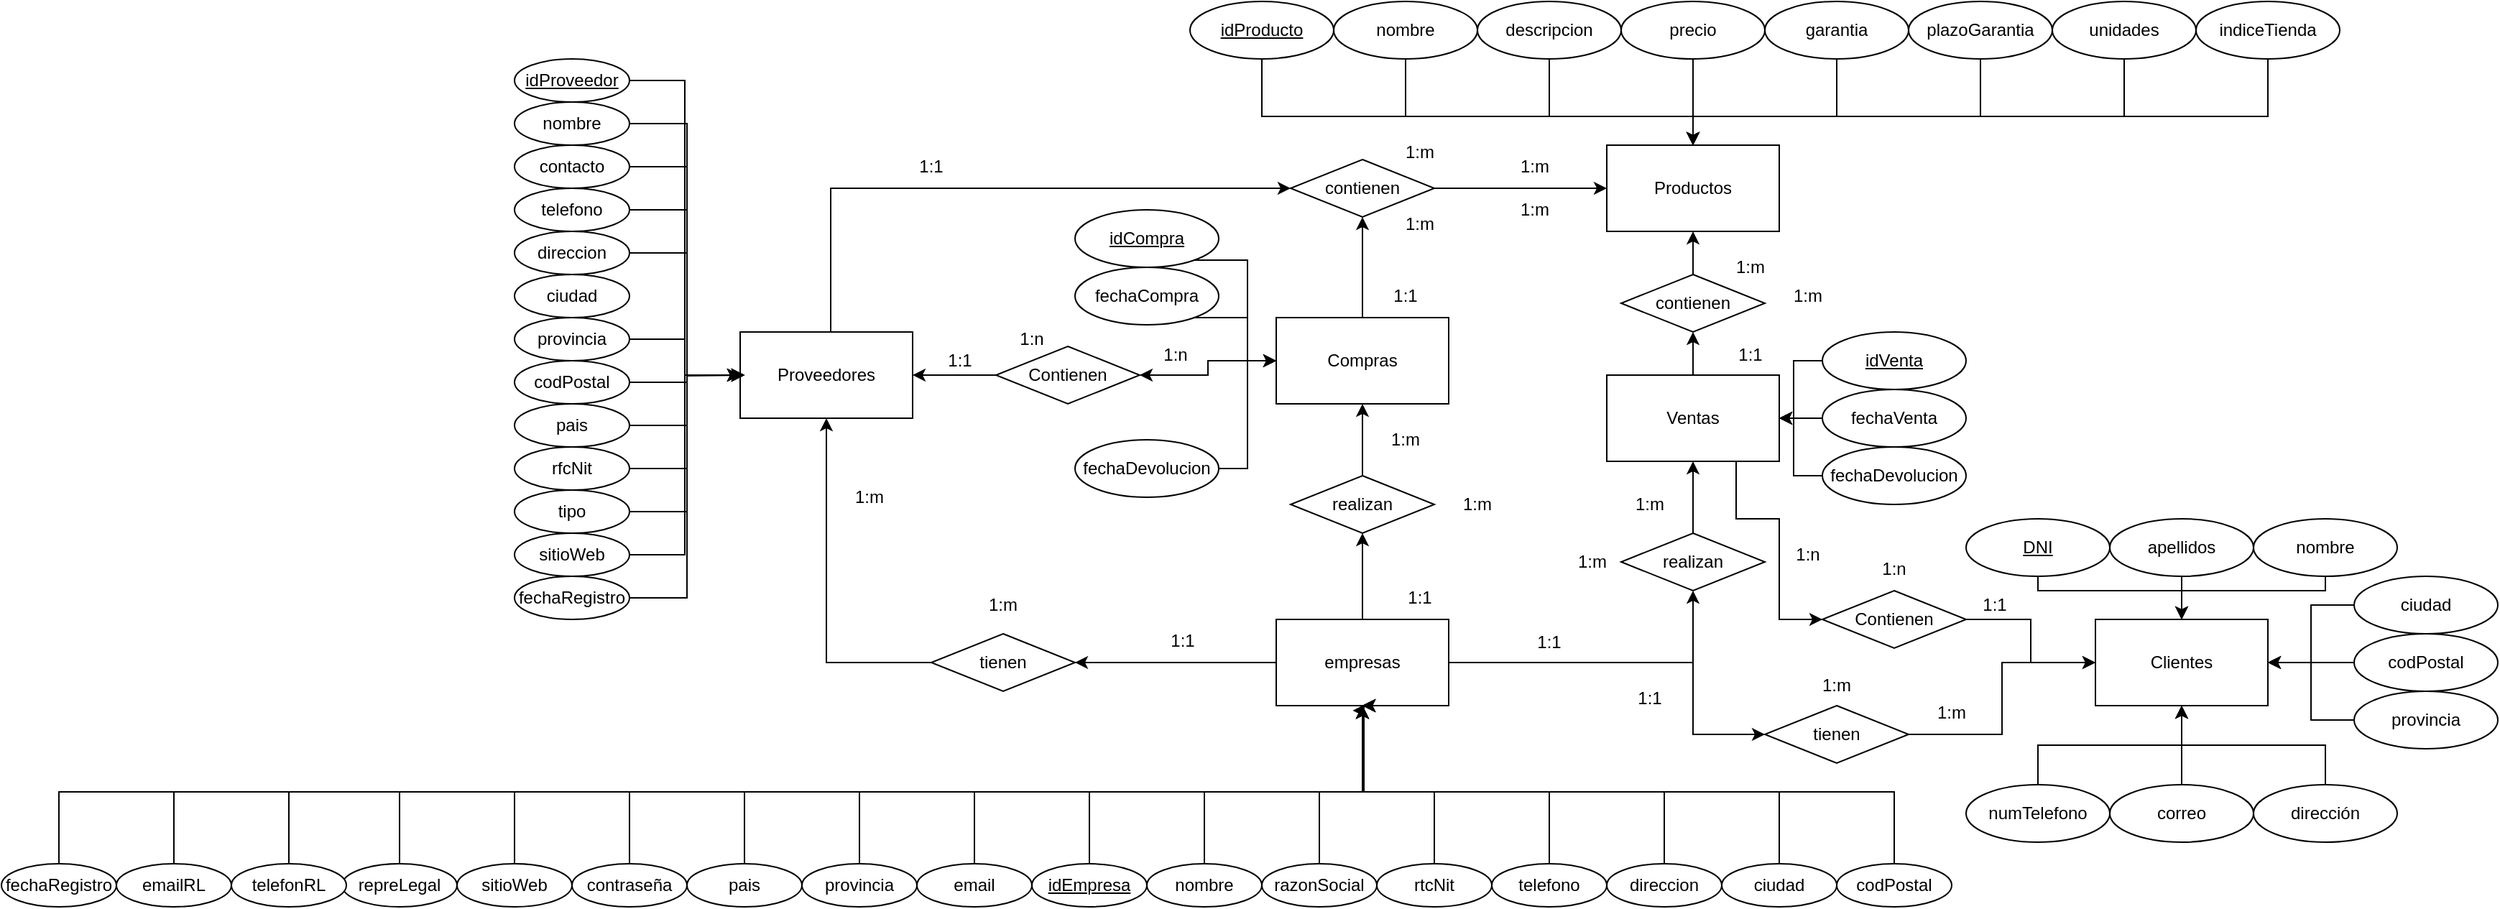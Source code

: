 <mxfile version="26.2.6">
  <diagram name="Página-1" id="7wSAPxX6KI7M_vBZ3Wy_">
    <mxGraphModel dx="2195" dy="1696" grid="1" gridSize="10" guides="1" tooltips="1" connect="1" arrows="1" fold="1" page="1" pageScale="1" pageWidth="827" pageHeight="1169" math="0" shadow="0">
      <root>
        <mxCell id="0" />
        <mxCell id="1" parent="0" />
        <mxCell id="yiYrg5E2N_EzXHBIhQDI-17" value="" style="edgeStyle=orthogonalEdgeStyle;rounded=0;orthogonalLoop=1;jettySize=auto;html=1;" parent="1" source="ij26hIZk0dyjBU5uvOzH-2" target="yiYrg5E2N_EzXHBIhQDI-16" edge="1">
          <mxGeometry relative="1" as="geometry" />
        </mxCell>
        <mxCell id="I54N7UHMYVC_kz-vf5il-8" style="edgeStyle=orthogonalEdgeStyle;rounded=0;orthogonalLoop=1;jettySize=auto;html=1;exitX=0.75;exitY=1;exitDx=0;exitDy=0;entryX=0;entryY=0.5;entryDx=0;entryDy=0;" edge="1" parent="1" source="ij26hIZk0dyjBU5uvOzH-2" target="I54N7UHMYVC_kz-vf5il-7">
          <mxGeometry relative="1" as="geometry">
            <Array as="points">
              <mxPoint x="220" y="-50" />
              <mxPoint x="250" y="-50" />
              <mxPoint x="250" y="20" />
            </Array>
          </mxGeometry>
        </mxCell>
        <mxCell id="ij26hIZk0dyjBU5uvOzH-2" value="Ventas" style="rounded=0;whiteSpace=wrap;html=1;" parent="1" vertex="1">
          <mxGeometry x="130" y="-150" width="120" height="60" as="geometry" />
        </mxCell>
        <mxCell id="yiYrg5E2N_EzXHBIhQDI-32" style="edgeStyle=orthogonalEdgeStyle;rounded=0;orthogonalLoop=1;jettySize=auto;html=1;entryX=0.5;entryY=1;entryDx=0;entryDy=0;" parent="1" source="ij26hIZk0dyjBU5uvOzH-3" target="yiYrg5E2N_EzXHBIhQDI-9" edge="1">
          <mxGeometry relative="1" as="geometry" />
        </mxCell>
        <mxCell id="I54N7UHMYVC_kz-vf5il-2" style="edgeStyle=orthogonalEdgeStyle;rounded=0;orthogonalLoop=1;jettySize=auto;html=1;exitX=0;exitY=0.5;exitDx=0;exitDy=0;" edge="1" parent="1" source="ij26hIZk0dyjBU5uvOzH-3" target="I54N7UHMYVC_kz-vf5il-1">
          <mxGeometry relative="1" as="geometry" />
        </mxCell>
        <mxCell id="ij26hIZk0dyjBU5uvOzH-3" value="Compras" style="rounded=0;whiteSpace=wrap;html=1;" parent="1" vertex="1">
          <mxGeometry x="-100" y="-190" width="120" height="60" as="geometry" />
        </mxCell>
        <mxCell id="ij26hIZk0dyjBU5uvOzH-4" value="Clientes" style="rounded=0;whiteSpace=wrap;html=1;" parent="1" vertex="1">
          <mxGeometry x="470" y="20" width="120" height="60" as="geometry" />
        </mxCell>
        <mxCell id="ij26hIZk0dyjBU5uvOzH-5" value="Productos" style="rounded=0;whiteSpace=wrap;html=1;" parent="1" vertex="1">
          <mxGeometry x="130" y="-310" width="120" height="60" as="geometry" />
        </mxCell>
        <mxCell id="kKAqRLhtGnozCcxwO81f-4" style="edgeStyle=orthogonalEdgeStyle;rounded=0;orthogonalLoop=1;jettySize=auto;html=1;exitX=0.5;exitY=0;exitDx=0;exitDy=0;entryX=0.5;entryY=1;entryDx=0;entryDy=0;" parent="1" source="ij26hIZk0dyjBU5uvOzH-27" target="ij26hIZk0dyjBU5uvOzH-4" edge="1">
          <mxGeometry relative="1" as="geometry" />
        </mxCell>
        <mxCell id="ij26hIZk0dyjBU5uvOzH-27" value="numTelefono" style="ellipse;whiteSpace=wrap;html=1;" parent="1" vertex="1">
          <mxGeometry x="380" y="135" width="100" height="40" as="geometry" />
        </mxCell>
        <mxCell id="yiYrg5E2N_EzXHBIhQDI-25" style="edgeStyle=orthogonalEdgeStyle;rounded=0;orthogonalLoop=1;jettySize=auto;html=1;entryX=0.5;entryY=0;entryDx=0;entryDy=0;" parent="1" source="ij26hIZk0dyjBU5uvOzH-29" target="ij26hIZk0dyjBU5uvOzH-4" edge="1">
          <mxGeometry relative="1" as="geometry">
            <Array as="points">
              <mxPoint x="430" />
              <mxPoint x="530" />
            </Array>
          </mxGeometry>
        </mxCell>
        <mxCell id="ij26hIZk0dyjBU5uvOzH-29" value="&lt;u&gt;DNI&lt;/u&gt;" style="ellipse;whiteSpace=wrap;html=1;" parent="1" vertex="1">
          <mxGeometry x="380" y="-50" width="100" height="40" as="geometry" />
        </mxCell>
        <mxCell id="yiYrg5E2N_EzXHBIhQDI-24" value="" style="edgeStyle=orthogonalEdgeStyle;rounded=0;orthogonalLoop=1;jettySize=auto;html=1;" parent="1" source="ij26hIZk0dyjBU5uvOzH-30" target="ij26hIZk0dyjBU5uvOzH-4" edge="1">
          <mxGeometry relative="1" as="geometry" />
        </mxCell>
        <mxCell id="ij26hIZk0dyjBU5uvOzH-30" value="apellidos" style="ellipse;whiteSpace=wrap;html=1;" parent="1" vertex="1">
          <mxGeometry x="480" y="-50" width="100" height="40" as="geometry" />
        </mxCell>
        <mxCell id="yiYrg5E2N_EzXHBIhQDI-26" style="edgeStyle=orthogonalEdgeStyle;rounded=0;orthogonalLoop=1;jettySize=auto;html=1;entryX=0.5;entryY=0;entryDx=0;entryDy=0;" parent="1" source="ij26hIZk0dyjBU5uvOzH-31" target="ij26hIZk0dyjBU5uvOzH-4" edge="1">
          <mxGeometry relative="1" as="geometry">
            <Array as="points">
              <mxPoint x="630" />
              <mxPoint x="530" />
            </Array>
          </mxGeometry>
        </mxCell>
        <mxCell id="ij26hIZk0dyjBU5uvOzH-31" value="nombre" style="ellipse;whiteSpace=wrap;html=1;" parent="1" vertex="1">
          <mxGeometry x="580" y="-50" width="100" height="40" as="geometry" />
        </mxCell>
        <mxCell id="kKAqRLhtGnozCcxwO81f-6" style="edgeStyle=orthogonalEdgeStyle;rounded=0;orthogonalLoop=1;jettySize=auto;html=1;" parent="1" source="ij26hIZk0dyjBU5uvOzH-33" target="ij26hIZk0dyjBU5uvOzH-4" edge="1">
          <mxGeometry relative="1" as="geometry" />
        </mxCell>
        <mxCell id="ij26hIZk0dyjBU5uvOzH-33" value="dirección&lt;span style=&quot;color: rgba(0, 0, 0, 0); font-family: monospace; font-size: 0px; text-align: start; text-wrap-mode: nowrap;&quot;&gt;%3CmxGraphModel%3E%3Croot%3E%3CmxCell%20id%3D%220%22%2F%3E%3CmxCell%20id%3D%221%22%20parent%3D%220%22%2F%3E%3CmxCell%20id%3D%222%22%20value%3D%22%22%20style%3D%22ellipse%3BwhiteSpace%3Dwrap%3Bhtml%3D1%3B%22%20vertex%3D%221%22%20parent%3D%221%22%3E%3CmxGeometry%20x%3D%22270%22%20y%3D%22530%22%20width%3D%22100%22%20height%3D%2240%22%20as%3D%22geometry%22%2F%3E%3C%2FmxCell%3E%3C%2Froot%3E%3C%2FmxGraphModel%3E&lt;/span&gt;&lt;span style=&quot;color: rgba(0, 0, 0, 0); font-family: monospace; font-size: 0px; text-align: start; text-wrap-mode: nowrap;&quot;&gt;%3CmxGraphModel%3E%3Croot%3E%3CmxCell%20id%3D%220%22%2F%3E%3CmxCell%20id%3D%221%22%20parent%3D%220%22%2F%3E%3CmxCell%20id%3D%222%22%20value%3D%22%22%20style%3D%22ellipse%3BwhiteSpace%3Dwrap%3Bhtml%3D1%3B%22%20vertex%3D%221%22%20parent%3D%221%22%3E%3CmxGeometry%20x%3D%22270%22%20y%3D%22530%22%20width%3D%22100%22%20height%3D%2240%22%20as%3D%22geometry%22%2F%3E%3C%2FmxCell%3E%3C%2Froot%3E%3C%2FmxGraphModel%3E&lt;/span&gt;" style="ellipse;whiteSpace=wrap;html=1;" parent="1" vertex="1">
          <mxGeometry x="580" y="135" width="100" height="40" as="geometry" />
        </mxCell>
        <mxCell id="kKAqRLhtGnozCcxwO81f-8" value="" style="edgeStyle=orthogonalEdgeStyle;rounded=0;orthogonalLoop=1;jettySize=auto;html=1;" parent="1" source="ij26hIZk0dyjBU5uvOzH-34" target="ij26hIZk0dyjBU5uvOzH-4" edge="1">
          <mxGeometry relative="1" as="geometry" />
        </mxCell>
        <mxCell id="ij26hIZk0dyjBU5uvOzH-34" value="codPostal" style="ellipse;whiteSpace=wrap;html=1;" parent="1" vertex="1">
          <mxGeometry x="650" y="30" width="100" height="40" as="geometry" />
        </mxCell>
        <mxCell id="kKAqRLhtGnozCcxwO81f-7" style="edgeStyle=orthogonalEdgeStyle;rounded=0;orthogonalLoop=1;jettySize=auto;html=1;entryX=1;entryY=0.5;entryDx=0;entryDy=0;" parent="1" source="ij26hIZk0dyjBU5uvOzH-35" target="ij26hIZk0dyjBU5uvOzH-4" edge="1">
          <mxGeometry relative="1" as="geometry" />
        </mxCell>
        <mxCell id="ij26hIZk0dyjBU5uvOzH-35" value="ciudad" style="ellipse;whiteSpace=wrap;html=1;" parent="1" vertex="1">
          <mxGeometry x="650" y="-10" width="100" height="40" as="geometry" />
        </mxCell>
        <mxCell id="kKAqRLhtGnozCcxwO81f-9" value="" style="edgeStyle=orthogonalEdgeStyle;rounded=0;orthogonalLoop=1;jettySize=auto;html=1;" parent="1" source="ij26hIZk0dyjBU5uvOzH-36" target="ij26hIZk0dyjBU5uvOzH-4" edge="1">
          <mxGeometry relative="1" as="geometry" />
        </mxCell>
        <mxCell id="ij26hIZk0dyjBU5uvOzH-36" value="provincia" style="ellipse;whiteSpace=wrap;html=1;" parent="1" vertex="1">
          <mxGeometry x="650" y="70" width="100" height="40" as="geometry" />
        </mxCell>
        <mxCell id="kKAqRLhtGnozCcxwO81f-5" value="" style="edgeStyle=orthogonalEdgeStyle;rounded=0;orthogonalLoop=1;jettySize=auto;html=1;" parent="1" source="ij26hIZk0dyjBU5uvOzH-37" target="ij26hIZk0dyjBU5uvOzH-4" edge="1">
          <mxGeometry relative="1" as="geometry" />
        </mxCell>
        <mxCell id="ij26hIZk0dyjBU5uvOzH-37" value="correo" style="ellipse;whiteSpace=wrap;html=1;" parent="1" vertex="1">
          <mxGeometry x="480" y="135" width="100" height="40" as="geometry" />
        </mxCell>
        <mxCell id="kKAqRLhtGnozCcxwO81f-23" value="" style="edgeStyle=orthogonalEdgeStyle;rounded=0;orthogonalLoop=1;jettySize=auto;html=1;" parent="1" source="kKAqRLhtGnozCcxwO81f-12" target="ij26hIZk0dyjBU5uvOzH-3" edge="1">
          <mxGeometry relative="1" as="geometry">
            <Array as="points">
              <mxPoint x="-120" y="-190" />
              <mxPoint x="-120" y="-160" />
            </Array>
          </mxGeometry>
        </mxCell>
        <mxCell id="kKAqRLhtGnozCcxwO81f-12" value="fechaCompra" style="ellipse;whiteSpace=wrap;html=1;align=center;" parent="1" vertex="1">
          <mxGeometry x="-240" y="-225" width="100" height="40" as="geometry" />
        </mxCell>
        <mxCell id="kKAqRLhtGnozCcxwO81f-22" value="" style="edgeStyle=orthogonalEdgeStyle;rounded=0;orthogonalLoop=1;jettySize=auto;html=1;" parent="1" source="kKAqRLhtGnozCcxwO81f-13" target="ij26hIZk0dyjBU5uvOzH-3" edge="1">
          <mxGeometry relative="1" as="geometry">
            <Array as="points">
              <mxPoint x="-120" y="-230" />
              <mxPoint x="-120" y="-160" />
            </Array>
          </mxGeometry>
        </mxCell>
        <mxCell id="kKAqRLhtGnozCcxwO81f-13" value="&lt;u&gt;idCompra&lt;/u&gt;" style="ellipse;whiteSpace=wrap;html=1;" parent="1" vertex="1">
          <mxGeometry x="-240" y="-265" width="100" height="40" as="geometry" />
        </mxCell>
        <mxCell id="kKAqRLhtGnozCcxwO81f-19" value="" style="edgeStyle=orthogonalEdgeStyle;rounded=0;orthogonalLoop=1;jettySize=auto;html=1;" parent="1" source="kKAqRLhtGnozCcxwO81f-14" target="ij26hIZk0dyjBU5uvOzH-2" edge="1">
          <mxGeometry relative="1" as="geometry" />
        </mxCell>
        <mxCell id="kKAqRLhtGnozCcxwO81f-14" value="fechaDevolucion" style="ellipse;whiteSpace=wrap;html=1;" parent="1" vertex="1">
          <mxGeometry x="280" y="-100" width="100" height="40" as="geometry" />
        </mxCell>
        <mxCell id="kKAqRLhtGnozCcxwO81f-18" value="" style="edgeStyle=orthogonalEdgeStyle;rounded=0;orthogonalLoop=1;jettySize=auto;html=1;" parent="1" source="kKAqRLhtGnozCcxwO81f-15" target="ij26hIZk0dyjBU5uvOzH-2" edge="1">
          <mxGeometry relative="1" as="geometry" />
        </mxCell>
        <mxCell id="kKAqRLhtGnozCcxwO81f-15" value="fechaVenta" style="ellipse;whiteSpace=wrap;html=1;" parent="1" vertex="1">
          <mxGeometry x="280" y="-140" width="100" height="40" as="geometry" />
        </mxCell>
        <mxCell id="kKAqRLhtGnozCcxwO81f-17" style="edgeStyle=orthogonalEdgeStyle;rounded=0;orthogonalLoop=1;jettySize=auto;html=1;entryX=1;entryY=0.5;entryDx=0;entryDy=0;" parent="1" source="kKAqRLhtGnozCcxwO81f-16" target="ij26hIZk0dyjBU5uvOzH-2" edge="1">
          <mxGeometry relative="1" as="geometry" />
        </mxCell>
        <mxCell id="kKAqRLhtGnozCcxwO81f-16" value="&lt;u&gt;idVenta&lt;/u&gt;" style="ellipse;whiteSpace=wrap;html=1;" parent="1" vertex="1">
          <mxGeometry x="280" y="-180" width="100" height="40" as="geometry" />
        </mxCell>
        <mxCell id="kKAqRLhtGnozCcxwO81f-34" style="edgeStyle=orthogonalEdgeStyle;rounded=0;orthogonalLoop=1;jettySize=auto;html=1;entryX=0.5;entryY=0;entryDx=0;entryDy=0;" parent="1" source="kKAqRLhtGnozCcxwO81f-24" target="ij26hIZk0dyjBU5uvOzH-5" edge="1">
          <mxGeometry relative="1" as="geometry">
            <mxPoint x="140" y="-300.0" as="targetPoint" />
            <Array as="points">
              <mxPoint x="390" y="-330" />
              <mxPoint x="190" y="-330" />
            </Array>
          </mxGeometry>
        </mxCell>
        <mxCell id="kKAqRLhtGnozCcxwO81f-24" value="plazoGarantia" style="ellipse;whiteSpace=wrap;html=1;" parent="1" vertex="1">
          <mxGeometry x="340" y="-410" width="100" height="40" as="geometry" />
        </mxCell>
        <mxCell id="kKAqRLhtGnozCcxwO81f-33" style="edgeStyle=orthogonalEdgeStyle;rounded=0;orthogonalLoop=1;jettySize=auto;html=1;entryX=0.5;entryY=0;entryDx=0;entryDy=0;" parent="1" source="kKAqRLhtGnozCcxwO81f-25" target="ij26hIZk0dyjBU5uvOzH-5" edge="1">
          <mxGeometry relative="1" as="geometry">
            <mxPoint x="190" y="-300" as="targetPoint" />
            <Array as="points">
              <mxPoint x="290" y="-330" />
              <mxPoint x="190" y="-330" />
            </Array>
          </mxGeometry>
        </mxCell>
        <mxCell id="kKAqRLhtGnozCcxwO81f-25" value="garantia" style="ellipse;whiteSpace=wrap;html=1;" parent="1" vertex="1">
          <mxGeometry x="240" y="-410" width="100" height="40" as="geometry" />
        </mxCell>
        <mxCell id="kKAqRLhtGnozCcxwO81f-30" value="" style="edgeStyle=orthogonalEdgeStyle;rounded=0;orthogonalLoop=1;jettySize=auto;html=1;entryX=0.5;entryY=0;entryDx=0;entryDy=0;" parent="1" source="kKAqRLhtGnozCcxwO81f-26" target="ij26hIZk0dyjBU5uvOzH-5" edge="1">
          <mxGeometry relative="1" as="geometry">
            <Array as="points">
              <mxPoint x="190" y="-310" />
              <mxPoint x="190" y="-310" />
            </Array>
            <mxPoint x="140" y="-300.0" as="targetPoint" />
          </mxGeometry>
        </mxCell>
        <mxCell id="kKAqRLhtGnozCcxwO81f-26" value="precio" style="ellipse;whiteSpace=wrap;html=1;" parent="1" vertex="1">
          <mxGeometry x="140" y="-410" width="100" height="40" as="geometry" />
        </mxCell>
        <mxCell id="kKAqRLhtGnozCcxwO81f-31" value="" style="edgeStyle=orthogonalEdgeStyle;rounded=0;orthogonalLoop=1;jettySize=auto;html=1;entryX=0.5;entryY=0;entryDx=0;entryDy=0;" parent="1" source="kKAqRLhtGnozCcxwO81f-27" target="ij26hIZk0dyjBU5uvOzH-5" edge="1">
          <mxGeometry relative="1" as="geometry">
            <Array as="points">
              <mxPoint x="90" y="-330" />
              <mxPoint x="190" y="-330" />
            </Array>
            <mxPoint x="140" y="-300.0" as="targetPoint" />
          </mxGeometry>
        </mxCell>
        <mxCell id="kKAqRLhtGnozCcxwO81f-27" value="descripcion" style="ellipse;whiteSpace=wrap;html=1;" parent="1" vertex="1">
          <mxGeometry x="40" y="-410" width="100" height="40" as="geometry" />
        </mxCell>
        <mxCell id="kKAqRLhtGnozCcxwO81f-37" style="edgeStyle=orthogonalEdgeStyle;rounded=0;orthogonalLoop=1;jettySize=auto;html=1;entryX=0.5;entryY=0;entryDx=0;entryDy=0;" parent="1" source="kKAqRLhtGnozCcxwO81f-28" target="ij26hIZk0dyjBU5uvOzH-5" edge="1">
          <mxGeometry relative="1" as="geometry">
            <mxPoint x="140" y="-300.0" as="targetPoint" />
            <Array as="points">
              <mxPoint x="-10" y="-330" />
              <mxPoint x="190" y="-330" />
            </Array>
          </mxGeometry>
        </mxCell>
        <mxCell id="kKAqRLhtGnozCcxwO81f-28" value="nombre" style="ellipse;whiteSpace=wrap;html=1;" parent="1" vertex="1">
          <mxGeometry x="-60" y="-410" width="100" height="40" as="geometry" />
        </mxCell>
        <mxCell id="kKAqRLhtGnozCcxwO81f-41" style="edgeStyle=orthogonalEdgeStyle;rounded=0;orthogonalLoop=1;jettySize=auto;html=1;entryX=0.5;entryY=0;entryDx=0;entryDy=0;exitX=0.5;exitY=1;exitDx=0;exitDy=0;" parent="1" source="kKAqRLhtGnozCcxwO81f-29" target="ij26hIZk0dyjBU5uvOzH-5" edge="1">
          <mxGeometry relative="1" as="geometry">
            <mxPoint x="140" y="-300.0" as="targetPoint" />
            <Array as="points">
              <mxPoint x="-110" y="-330" />
              <mxPoint x="190" y="-330" />
            </Array>
          </mxGeometry>
        </mxCell>
        <mxCell id="kKAqRLhtGnozCcxwO81f-29" value="&lt;u&gt;idProducto&lt;/u&gt;" style="ellipse;whiteSpace=wrap;html=1;" parent="1" vertex="1">
          <mxGeometry x="-160" y="-410" width="100" height="40" as="geometry" />
        </mxCell>
        <mxCell id="itNACa-JAMv-78OHo567-2" style="edgeStyle=orthogonalEdgeStyle;rounded=0;orthogonalLoop=1;jettySize=auto;html=1;entryX=0.5;entryY=0;entryDx=0;entryDy=0;" parent="1" source="itNACa-JAMv-78OHo567-1" target="ij26hIZk0dyjBU5uvOzH-5" edge="1">
          <mxGeometry relative="1" as="geometry">
            <mxPoint x="140" y="-300.0" as="targetPoint" />
            <Array as="points">
              <mxPoint x="490" y="-330" />
              <mxPoint x="190" y="-330" />
            </Array>
          </mxGeometry>
        </mxCell>
        <mxCell id="itNACa-JAMv-78OHo567-1" value="unidades" style="ellipse;whiteSpace=wrap;html=1;" parent="1" vertex="1">
          <mxGeometry x="440" y="-410" width="100" height="40" as="geometry" />
        </mxCell>
        <mxCell id="itNACa-JAMv-78OHo567-4" style="edgeStyle=orthogonalEdgeStyle;rounded=0;orthogonalLoop=1;jettySize=auto;html=1;entryX=0.5;entryY=0;entryDx=0;entryDy=0;" parent="1" source="itNACa-JAMv-78OHo567-3" target="ij26hIZk0dyjBU5uvOzH-5" edge="1">
          <mxGeometry relative="1" as="geometry">
            <mxPoint x="590" y="-310.0" as="targetPoint" />
            <Array as="points">
              <mxPoint x="590" y="-330" />
              <mxPoint x="190" y="-330" />
            </Array>
          </mxGeometry>
        </mxCell>
        <mxCell id="itNACa-JAMv-78OHo567-3" value="indiceTienda" style="ellipse;whiteSpace=wrap;html=1;" parent="1" vertex="1">
          <mxGeometry x="540" y="-410" width="100" height="40" as="geometry" />
        </mxCell>
        <mxCell id="yiYrg5E2N_EzXHBIhQDI-10" value="" style="edgeStyle=orthogonalEdgeStyle;rounded=0;orthogonalLoop=1;jettySize=auto;html=1;" parent="1" source="yiYrg5E2N_EzXHBIhQDI-1" target="yiYrg5E2N_EzXHBIhQDI-9" edge="1">
          <mxGeometry relative="1" as="geometry">
            <Array as="points">
              <mxPoint x="-410" y="-280" />
            </Array>
          </mxGeometry>
        </mxCell>
        <mxCell id="yiYrg5E2N_EzXHBIhQDI-1" value="Proveedores" style="rounded=0;whiteSpace=wrap;html=1;" parent="1" vertex="1">
          <mxGeometry x="-473" y="-180" width="120" height="60" as="geometry" />
        </mxCell>
        <mxCell id="yiYrg5E2N_EzXHBIhQDI-6" value="" style="edgeStyle=orthogonalEdgeStyle;rounded=0;orthogonalLoop=1;jettySize=auto;html=1;" parent="1" source="yiYrg5E2N_EzXHBIhQDI-2" target="yiYrg5E2N_EzXHBIhQDI-5" edge="1">
          <mxGeometry relative="1" as="geometry" />
        </mxCell>
        <mxCell id="yiYrg5E2N_EzXHBIhQDI-14" value="" style="edgeStyle=orthogonalEdgeStyle;rounded=0;orthogonalLoop=1;jettySize=auto;html=1;" parent="1" source="yiYrg5E2N_EzXHBIhQDI-2" target="yiYrg5E2N_EzXHBIhQDI-13" edge="1">
          <mxGeometry relative="1" as="geometry" />
        </mxCell>
        <mxCell id="yiYrg5E2N_EzXHBIhQDI-20" value="" style="edgeStyle=orthogonalEdgeStyle;rounded=0;orthogonalLoop=1;jettySize=auto;html=1;" parent="1" source="yiYrg5E2N_EzXHBIhQDI-2" target="yiYrg5E2N_EzXHBIhQDI-19" edge="1">
          <mxGeometry relative="1" as="geometry" />
        </mxCell>
        <mxCell id="yiYrg5E2N_EzXHBIhQDI-29" style="edgeStyle=orthogonalEdgeStyle;rounded=0;orthogonalLoop=1;jettySize=auto;html=1;entryX=0;entryY=0.5;entryDx=0;entryDy=0;" parent="1" source="yiYrg5E2N_EzXHBIhQDI-2" target="yiYrg5E2N_EzXHBIhQDI-28" edge="1">
          <mxGeometry relative="1" as="geometry">
            <Array as="points">
              <mxPoint x="190" y="50" />
              <mxPoint x="190" y="100" />
            </Array>
          </mxGeometry>
        </mxCell>
        <mxCell id="yiYrg5E2N_EzXHBIhQDI-2" value="empresas" style="rounded=0;whiteSpace=wrap;html=1;" parent="1" vertex="1">
          <mxGeometry x="-100" y="20" width="120" height="60" as="geometry" />
        </mxCell>
        <mxCell id="yiYrg5E2N_EzXHBIhQDI-4" value="" style="edgeStyle=orthogonalEdgeStyle;rounded=0;orthogonalLoop=1;jettySize=auto;html=1;" parent="1" source="yiYrg5E2N_EzXHBIhQDI-3" target="ij26hIZk0dyjBU5uvOzH-3" edge="1">
          <mxGeometry relative="1" as="geometry">
            <Array as="points">
              <mxPoint x="-120" y="-85" />
              <mxPoint x="-120" y="-160" />
            </Array>
          </mxGeometry>
        </mxCell>
        <mxCell id="yiYrg5E2N_EzXHBIhQDI-3" value="fechaDevolucion" style="ellipse;whiteSpace=wrap;html=1;align=center;" parent="1" vertex="1">
          <mxGeometry x="-240" y="-105" width="100" height="40" as="geometry" />
        </mxCell>
        <mxCell id="yiYrg5E2N_EzXHBIhQDI-7" value="" style="edgeStyle=orthogonalEdgeStyle;rounded=0;orthogonalLoop=1;jettySize=auto;html=1;" parent="1" source="yiYrg5E2N_EzXHBIhQDI-5" target="yiYrg5E2N_EzXHBIhQDI-1" edge="1">
          <mxGeometry relative="1" as="geometry" />
        </mxCell>
        <mxCell id="yiYrg5E2N_EzXHBIhQDI-5" value="tienen" style="rhombus;whiteSpace=wrap;html=1;rounded=0;" parent="1" vertex="1">
          <mxGeometry x="-340" y="30" width="100" height="40" as="geometry" />
        </mxCell>
        <mxCell id="yiYrg5E2N_EzXHBIhQDI-11" value="" style="edgeStyle=orthogonalEdgeStyle;rounded=0;orthogonalLoop=1;jettySize=auto;html=1;" parent="1" source="yiYrg5E2N_EzXHBIhQDI-9" target="ij26hIZk0dyjBU5uvOzH-5" edge="1">
          <mxGeometry relative="1" as="geometry" />
        </mxCell>
        <mxCell id="yiYrg5E2N_EzXHBIhQDI-9" value="contienen" style="rhombus;whiteSpace=wrap;html=1;rounded=0;" parent="1" vertex="1">
          <mxGeometry x="-90" y="-300" width="100" height="40" as="geometry" />
        </mxCell>
        <mxCell id="yiYrg5E2N_EzXHBIhQDI-15" value="" style="edgeStyle=orthogonalEdgeStyle;rounded=0;orthogonalLoop=1;jettySize=auto;html=1;" parent="1" source="yiYrg5E2N_EzXHBIhQDI-13" target="ij26hIZk0dyjBU5uvOzH-2" edge="1">
          <mxGeometry relative="1" as="geometry" />
        </mxCell>
        <mxCell id="yiYrg5E2N_EzXHBIhQDI-13" value="realizan&lt;span style=&quot;color: rgba(0, 0, 0, 0); font-family: monospace; font-size: 0px; text-align: start; text-wrap-mode: nowrap;&quot;&gt;%3CmxGraphModel%3E%3Croot%3E%3CmxCell%20id%3D%220%22%2F%3E%3CmxCell%20id%3D%221%22%20parent%3D%220%22%2F%3E%3CmxCell%20id%3D%222%22%20value%3D%22fechaVenta%22%20style%3D%22ellipse%3BwhiteSpace%3Dwrap%3Bhtml%3D1%3Balign%3Dcenter%3B%22%20vertex%3D%221%22%20parent%3D%221%22%3E%3CmxGeometry%20x%3D%22-220%22%20y%3D%22330%22%20width%3D%22100%22%20height%3D%2240%22%20as%3D%22geometry%22%2F%3E%3C%2FmxCell%3E%3C%2Froot%3E%3C%2FmxGraphModel%3E&lt;/span&gt;&lt;span style=&quot;color: rgba(0, 0, 0, 0); font-family: monospace; font-size: 0px; text-align: start; text-wrap-mode: nowrap;&quot;&gt;%3CmxGraphModel%3E%3Croot%3E%3CmxCell%20id%3D%220%22%2F%3E%3CmxCell%20id%3D%221%22%20parent%3D%220%22%2F%3E%3CmxCell%20id%3D%222%22%20value%3D%22fechaVenta%22%20style%3D%22ellipse%3BwhiteSpace%3Dwrap%3Bhtml%3D1%3Balign%3Dcenter%3B%22%20vertex%3D%221%22%20parent%3D%221%22%3E%3CmxGeometry%20x%3D%22-220%22%20y%3D%22330%22%20width%3D%22100%22%20height%3D%2240%22%20as%3D%22geometry%22%2F%3E%3C%2FmxCell%3E%3C%2Froot%3E%3C%2FmxGraphModel%3E&lt;/span&gt;" style="rhombus;whiteSpace=wrap;html=1;" parent="1" vertex="1">
          <mxGeometry x="140" y="-40" width="100" height="40" as="geometry" />
        </mxCell>
        <mxCell id="yiYrg5E2N_EzXHBIhQDI-18" value="" style="edgeStyle=orthogonalEdgeStyle;rounded=0;orthogonalLoop=1;jettySize=auto;html=1;" parent="1" source="yiYrg5E2N_EzXHBIhQDI-16" target="ij26hIZk0dyjBU5uvOzH-5" edge="1">
          <mxGeometry relative="1" as="geometry" />
        </mxCell>
        <mxCell id="yiYrg5E2N_EzXHBIhQDI-16" value="contienen" style="rhombus;whiteSpace=wrap;html=1;" parent="1" vertex="1">
          <mxGeometry x="140" y="-220" width="100" height="40" as="geometry" />
        </mxCell>
        <mxCell id="yiYrg5E2N_EzXHBIhQDI-31" style="edgeStyle=orthogonalEdgeStyle;rounded=0;orthogonalLoop=1;jettySize=auto;html=1;entryX=0.5;entryY=1;entryDx=0;entryDy=0;" parent="1" source="yiYrg5E2N_EzXHBIhQDI-19" target="ij26hIZk0dyjBU5uvOzH-3" edge="1">
          <mxGeometry relative="1" as="geometry" />
        </mxCell>
        <mxCell id="yiYrg5E2N_EzXHBIhQDI-19" value="realizan&lt;span style=&quot;color: rgba(0, 0, 0, 0); font-family: monospace; font-size: 0px; text-align: start; text-wrap-mode: nowrap;&quot;&gt;%3CmxGraphModel%3E%3Croot%3E%3CmxCell%20id%3D%220%22%2F%3E%3CmxCell%20id%3D%221%22%20parent%3D%220%22%2F%3E%3CmxCell%20id%3D%222%22%20value%3D%22fechaVenta%22%20style%3D%22ellipse%3BwhiteSpace%3Dwrap%3Bhtml%3D1%3Balign%3Dcenter%3B%22%20vertex%3D%221%22%20parent%3D%221%22%3E%3CmxGeometry%20x%3D%22-220%22%20y%3D%22330%22%20width%3D%22100%22%20height%3D%2240%22%20as%3D%22geometry%22%2F%3E%3C%2FmxCell%3E%3C%2Froot%3E%3C%2FmxGraphModel%3E&lt;/span&gt;&lt;span style=&quot;color: rgba(0, 0, 0, 0); font-family: monospace; font-size: 0px; text-align: start; text-wrap-mode: nowrap;&quot;&gt;%3CmxGraphModel%3E%3Croot%3E%3CmxCell%20id%3D%220%22%2F%3E%3CmxCell%20id%3D%221%22%20parent%3D%220%22%2F%3E%3CmxCell%20id%3D%222%22%20value%3D%22fechaVenta%22%20style%3D%22ellipse%3BwhiteSpace%3Dwrap%3Bhtml%3D1%3Balign%3Dcenter%3B%22%20vertex%3D%221%22%20parent%3D%221%22%3E%3CmxGeometry%20x%3D%22-220%22%20y%3D%22330%22%20width%3D%22100%22%20height%3D%2240%22%20as%3D%22geometry%22%2F%3E%3C%2FmxCell%3E%3C%2Froot%3E%3C%2FmxGraphModel%3E&lt;/span&gt;" style="rhombus;whiteSpace=wrap;html=1;" parent="1" vertex="1">
          <mxGeometry x="-90" y="-80" width="100" height="40" as="geometry" />
        </mxCell>
        <mxCell id="yiYrg5E2N_EzXHBIhQDI-30" style="edgeStyle=orthogonalEdgeStyle;rounded=0;orthogonalLoop=1;jettySize=auto;html=1;entryX=0;entryY=0.5;entryDx=0;entryDy=0;" parent="1" source="yiYrg5E2N_EzXHBIhQDI-28" target="ij26hIZk0dyjBU5uvOzH-4" edge="1">
          <mxGeometry relative="1" as="geometry" />
        </mxCell>
        <mxCell id="yiYrg5E2N_EzXHBIhQDI-28" value="tienen" style="rhombus;whiteSpace=wrap;html=1;" parent="1" vertex="1">
          <mxGeometry x="240" y="80" width="100" height="40" as="geometry" />
        </mxCell>
        <mxCell id="yiYrg5E2N_EzXHBIhQDI-53" style="edgeStyle=orthogonalEdgeStyle;rounded=0;orthogonalLoop=1;jettySize=auto;html=1;" parent="1" source="yiYrg5E2N_EzXHBIhQDI-33" target="yiYrg5E2N_EzXHBIhQDI-2" edge="1">
          <mxGeometry relative="1" as="geometry">
            <Array as="points">
              <mxPoint x="-150" y="140" />
              <mxPoint x="-40" y="140" />
            </Array>
          </mxGeometry>
        </mxCell>
        <mxCell id="yiYrg5E2N_EzXHBIhQDI-33" value="nombre" style="ellipse;whiteSpace=wrap;html=1;" parent="1" vertex="1">
          <mxGeometry x="-190" y="190" width="80" height="30" as="geometry" />
        </mxCell>
        <mxCell id="yiYrg5E2N_EzXHBIhQDI-52" style="edgeStyle=orthogonalEdgeStyle;rounded=0;orthogonalLoop=1;jettySize=auto;html=1;entryX=0.5;entryY=1;entryDx=0;entryDy=0;" parent="1" source="yiYrg5E2N_EzXHBIhQDI-34" target="yiYrg5E2N_EzXHBIhQDI-2" edge="1">
          <mxGeometry relative="1" as="geometry">
            <Array as="points">
              <mxPoint x="-70" y="140" />
              <mxPoint x="-40" y="140" />
            </Array>
          </mxGeometry>
        </mxCell>
        <mxCell id="yiYrg5E2N_EzXHBIhQDI-34" value="razonSocial" style="ellipse;whiteSpace=wrap;html=1;" parent="1" vertex="1">
          <mxGeometry x="-110" y="190" width="80" height="30" as="geometry" />
        </mxCell>
        <mxCell id="yiYrg5E2N_EzXHBIhQDI-54" style="edgeStyle=orthogonalEdgeStyle;rounded=0;orthogonalLoop=1;jettySize=auto;html=1;" parent="1" source="yiYrg5E2N_EzXHBIhQDI-35" edge="1">
          <mxGeometry relative="1" as="geometry">
            <mxPoint x="-40" y="80" as="targetPoint" />
            <Array as="points">
              <mxPoint x="10" y="140" />
              <mxPoint x="-40" y="140" />
              <mxPoint x="-40" y="131" />
              <mxPoint x="-39" y="131" />
            </Array>
          </mxGeometry>
        </mxCell>
        <mxCell id="yiYrg5E2N_EzXHBIhQDI-35" value="rtcNit" style="ellipse;whiteSpace=wrap;html=1;" parent="1" vertex="1">
          <mxGeometry x="-30" y="190" width="80" height="30" as="geometry" />
        </mxCell>
        <mxCell id="yiYrg5E2N_EzXHBIhQDI-55" style="edgeStyle=orthogonalEdgeStyle;rounded=0;orthogonalLoop=1;jettySize=auto;html=1;" parent="1" source="yiYrg5E2N_EzXHBIhQDI-36" edge="1">
          <mxGeometry relative="1" as="geometry">
            <mxPoint x="-40" y="80" as="targetPoint" />
            <Array as="points">
              <mxPoint x="90" y="140" />
              <mxPoint x="-39" y="140" />
            </Array>
          </mxGeometry>
        </mxCell>
        <mxCell id="yiYrg5E2N_EzXHBIhQDI-36" value="telefono" style="ellipse;whiteSpace=wrap;html=1;" parent="1" vertex="1">
          <mxGeometry x="50" y="190" width="80" height="30" as="geometry" />
        </mxCell>
        <mxCell id="yiYrg5E2N_EzXHBIhQDI-63" style="edgeStyle=orthogonalEdgeStyle;rounded=0;orthogonalLoop=1;jettySize=auto;html=1;entryX=0.5;entryY=1;entryDx=0;entryDy=0;" parent="1" source="yiYrg5E2N_EzXHBIhQDI-37" target="yiYrg5E2N_EzXHBIhQDI-2" edge="1">
          <mxGeometry relative="1" as="geometry">
            <Array as="points">
              <mxPoint x="-310" y="140" />
              <mxPoint x="-40" y="140" />
            </Array>
          </mxGeometry>
        </mxCell>
        <mxCell id="yiYrg5E2N_EzXHBIhQDI-37" value="email" style="ellipse;whiteSpace=wrap;html=1;" parent="1" vertex="1">
          <mxGeometry x="-350" y="190" width="80" height="30" as="geometry" />
        </mxCell>
        <mxCell id="yiYrg5E2N_EzXHBIhQDI-56" style="edgeStyle=orthogonalEdgeStyle;rounded=0;orthogonalLoop=1;jettySize=auto;html=1;entryX=0.5;entryY=1;entryDx=0;entryDy=0;" parent="1" source="yiYrg5E2N_EzXHBIhQDI-38" target="yiYrg5E2N_EzXHBIhQDI-2" edge="1">
          <mxGeometry relative="1" as="geometry">
            <Array as="points">
              <mxPoint x="170" y="140" />
              <mxPoint x="-40" y="140" />
            </Array>
          </mxGeometry>
        </mxCell>
        <mxCell id="yiYrg5E2N_EzXHBIhQDI-38" value="direccion" style="ellipse;whiteSpace=wrap;html=1;" parent="1" vertex="1">
          <mxGeometry x="130" y="190" width="80" height="30" as="geometry" />
        </mxCell>
        <mxCell id="yiYrg5E2N_EzXHBIhQDI-57" style="edgeStyle=orthogonalEdgeStyle;rounded=0;orthogonalLoop=1;jettySize=auto;html=1;entryX=0.5;entryY=1;entryDx=0;entryDy=0;" parent="1" source="yiYrg5E2N_EzXHBIhQDI-39" target="yiYrg5E2N_EzXHBIhQDI-2" edge="1">
          <mxGeometry relative="1" as="geometry">
            <Array as="points">
              <mxPoint x="250" y="140" />
              <mxPoint x="-40" y="140" />
            </Array>
          </mxGeometry>
        </mxCell>
        <mxCell id="yiYrg5E2N_EzXHBIhQDI-39" value="ciudad" style="ellipse;whiteSpace=wrap;html=1;" parent="1" vertex="1">
          <mxGeometry x="210" y="190" width="80" height="30" as="geometry" />
        </mxCell>
        <mxCell id="yiYrg5E2N_EzXHBIhQDI-62" style="edgeStyle=orthogonalEdgeStyle;rounded=0;orthogonalLoop=1;jettySize=auto;html=1;" parent="1" source="yiYrg5E2N_EzXHBIhQDI-40" edge="1">
          <mxGeometry relative="1" as="geometry">
            <mxPoint x="-40" y="80" as="targetPoint" />
            <Array as="points">
              <mxPoint x="-390" y="140" />
              <mxPoint x="-39" y="140" />
            </Array>
          </mxGeometry>
        </mxCell>
        <mxCell id="yiYrg5E2N_EzXHBIhQDI-40" value="provincia" style="ellipse;whiteSpace=wrap;html=1;" parent="1" vertex="1">
          <mxGeometry x="-430" y="190" width="80" height="30" as="geometry" />
        </mxCell>
        <mxCell id="yiYrg5E2N_EzXHBIhQDI-58" style="edgeStyle=orthogonalEdgeStyle;rounded=0;orthogonalLoop=1;jettySize=auto;html=1;entryX=0.5;entryY=1;entryDx=0;entryDy=0;" parent="1" source="yiYrg5E2N_EzXHBIhQDI-41" target="yiYrg5E2N_EzXHBIhQDI-2" edge="1">
          <mxGeometry relative="1" as="geometry">
            <Array as="points">
              <mxPoint x="330" y="140" />
              <mxPoint x="-40" y="140" />
            </Array>
          </mxGeometry>
        </mxCell>
        <mxCell id="yiYrg5E2N_EzXHBIhQDI-41" value="codPostal" style="ellipse;whiteSpace=wrap;html=1;" parent="1" vertex="1">
          <mxGeometry x="290" y="190" width="80" height="30" as="geometry" />
        </mxCell>
        <mxCell id="yiYrg5E2N_EzXHBIhQDI-61" style="edgeStyle=orthogonalEdgeStyle;rounded=0;orthogonalLoop=1;jettySize=auto;html=1;" parent="1" source="yiYrg5E2N_EzXHBIhQDI-42" edge="1">
          <mxGeometry relative="1" as="geometry">
            <mxPoint x="-40" y="80" as="targetPoint" />
            <Array as="points">
              <mxPoint x="-470" y="140" />
              <mxPoint x="-39" y="140" />
            </Array>
          </mxGeometry>
        </mxCell>
        <mxCell id="yiYrg5E2N_EzXHBIhQDI-42" value="pais" style="ellipse;whiteSpace=wrap;html=1;" parent="1" vertex="1">
          <mxGeometry x="-510" y="190" width="80" height="30" as="geometry" />
        </mxCell>
        <mxCell id="yiYrg5E2N_EzXHBIhQDI-66" style="edgeStyle=orthogonalEdgeStyle;rounded=0;orthogonalLoop=1;jettySize=auto;html=1;" parent="1" source="yiYrg5E2N_EzXHBIhQDI-43" target="yiYrg5E2N_EzXHBIhQDI-2" edge="1">
          <mxGeometry relative="1" as="geometry">
            <Array as="points">
              <mxPoint x="-630" y="140" />
              <mxPoint x="-40" y="140" />
            </Array>
          </mxGeometry>
        </mxCell>
        <mxCell id="yiYrg5E2N_EzXHBIhQDI-43" value="sitioWeb" style="ellipse;whiteSpace=wrap;html=1;" parent="1" vertex="1">
          <mxGeometry x="-670" y="190" width="80" height="30" as="geometry" />
        </mxCell>
        <mxCell id="yiYrg5E2N_EzXHBIhQDI-67" style="edgeStyle=orthogonalEdgeStyle;rounded=0;orthogonalLoop=1;jettySize=auto;html=1;" parent="1" source="yiYrg5E2N_EzXHBIhQDI-44" edge="1">
          <mxGeometry relative="1" as="geometry">
            <mxPoint x="-40" y="80" as="targetPoint" />
            <Array as="points">
              <mxPoint x="-710" y="140" />
              <mxPoint x="-39" y="140" />
            </Array>
          </mxGeometry>
        </mxCell>
        <mxCell id="yiYrg5E2N_EzXHBIhQDI-44" value="repreLegal" style="ellipse;whiteSpace=wrap;html=1;" parent="1" vertex="1">
          <mxGeometry x="-750" y="190" width="80" height="30" as="geometry" />
        </mxCell>
        <mxCell id="yiYrg5E2N_EzXHBIhQDI-65" style="edgeStyle=orthogonalEdgeStyle;rounded=0;orthogonalLoop=1;jettySize=auto;html=1;" parent="1" source="yiYrg5E2N_EzXHBIhQDI-45" edge="1">
          <mxGeometry relative="1" as="geometry">
            <mxPoint x="-40" y="80" as="targetPoint" />
            <Array as="points">
              <mxPoint x="-550" y="140" />
              <mxPoint x="-39" y="140" />
            </Array>
          </mxGeometry>
        </mxCell>
        <mxCell id="yiYrg5E2N_EzXHBIhQDI-45" value="contraseña" style="ellipse;whiteSpace=wrap;html=1;" parent="1" vertex="1">
          <mxGeometry x="-590" y="190" width="80" height="30" as="geometry" />
        </mxCell>
        <mxCell id="yiYrg5E2N_EzXHBIhQDI-46" value="fechaRegistro" style="ellipse;whiteSpace=wrap;html=1;" parent="1" vertex="1">
          <mxGeometry x="-987" y="190" width="80" height="30" as="geometry" />
        </mxCell>
        <mxCell id="yiYrg5E2N_EzXHBIhQDI-69" style="edgeStyle=orthogonalEdgeStyle;rounded=0;orthogonalLoop=1;jettySize=auto;html=1;entryX=0.5;entryY=1;entryDx=0;entryDy=0;" parent="1" source="yiYrg5E2N_EzXHBIhQDI-47" target="yiYrg5E2N_EzXHBIhQDI-2" edge="1">
          <mxGeometry relative="1" as="geometry">
            <Array as="points">
              <mxPoint x="-867" y="140" />
              <mxPoint x="-40" y="140" />
            </Array>
          </mxGeometry>
        </mxCell>
        <mxCell id="yiYrg5E2N_EzXHBIhQDI-47" value="emailRL" style="ellipse;whiteSpace=wrap;html=1;" parent="1" vertex="1">
          <mxGeometry x="-907" y="190" width="80" height="30" as="geometry" />
        </mxCell>
        <mxCell id="yiYrg5E2N_EzXHBIhQDI-68" style="edgeStyle=orthogonalEdgeStyle;rounded=0;orthogonalLoop=1;jettySize=auto;html=1;" parent="1" source="yiYrg5E2N_EzXHBIhQDI-48" edge="1">
          <mxGeometry relative="1" as="geometry">
            <mxPoint x="-40" y="80" as="targetPoint" />
            <Array as="points">
              <mxPoint x="-787" y="140" />
              <mxPoint x="-39" y="140" />
            </Array>
          </mxGeometry>
        </mxCell>
        <mxCell id="yiYrg5E2N_EzXHBIhQDI-48" value="telefonRL" style="ellipse;whiteSpace=wrap;html=1;" parent="1" vertex="1">
          <mxGeometry x="-827" y="190" width="80" height="30" as="geometry" />
        </mxCell>
        <mxCell id="yiYrg5E2N_EzXHBIhQDI-64" style="edgeStyle=orthogonalEdgeStyle;rounded=0;orthogonalLoop=1;jettySize=auto;html=1;entryX=0.5;entryY=1;entryDx=0;entryDy=0;" parent="1" source="yiYrg5E2N_EzXHBIhQDI-49" target="yiYrg5E2N_EzXHBIhQDI-2" edge="1">
          <mxGeometry relative="1" as="geometry">
            <Array as="points">
              <mxPoint x="-230" y="140" />
              <mxPoint x="-40" y="140" />
            </Array>
          </mxGeometry>
        </mxCell>
        <mxCell id="yiYrg5E2N_EzXHBIhQDI-49" value="&lt;u&gt;idEmpresa&lt;span style=&quot;color: rgba(0, 0, 0, 0); font-family: monospace; font-size: 0px; text-align: start; text-wrap-mode: nowrap;&quot;&gt;%3CmxGraphModel%3E%3Croot%3E%3CmxCell%20id%3D%220%22%2F%3E%3CmxCell%20id%3D%221%22%20parent%3D%220%22%2F%3E%3CmxCell%20id%3D%222%22%20value%3D%22realizan%26lt%3Bspan%20style%3D%26quot%3Bcolor%3A%20rgba(0%2C%200%2C%200%2C%200)%3B%20font-family%3A%20monospace%3B%20font-size%3A%200px%3B%20text-align%3A%20start%3B%20text-wrap-mode%3A%20nowrap%3B%26quot%3B%26gt%3B%253CmxGraphModel%253E%253Croot%253E%253CmxCell%2520id%253D%25220%2522%252F%253E%253CmxCell%2520id%253D%25221%2522%2520parent%253D%25220%2522%252F%253E%253CmxCell%2520id%253D%25222%2522%2520value%253D%2522fechaVenta%2522%2520style%253D%2522ellipse%253BwhiteSpace%253Dwrap%253Bhtml%253D1%253Balign%253Dcenter%253B%2522%2520vertex%253D%25221%2522%2520parent%253D%25221%2522%253E%253CmxGeometry%2520x%253D%2522-220%2522%2520y%253D%2522330%2522%2520width%253D%2522100%2522%2520height%253D%252240%2522%2520as%253D%2522geometry%2522%252F%253E%253C%252FmxCell%253E%253C%252Froot%253E%253C%252FmxGraphModel%253E%26lt%3B%2Fspan%26gt%3B%26lt%3Bspan%20style%3D%26quot%3Bcolor%3A%20rgba(0%2C%200%2C%200%2C%200)%3B%20font-family%3A%20monospace%3B%20font-size%3A%200px%3B%20text-align%3A%20start%3B%20text-wrap-mode%3A%20nowrap%3B%26quot%3B%26gt%3B%253CmxGraphModel%253E%253Croot%253E%253CmxCell%2520id%253D%25220%2522%252F%253E%253CmxCell%2520id%253D%25221%2522%2520parent%253D%25220%2522%252F%253E%253CmxCell%2520id%253D%25222%2522%2520value%253D%2522fechaVenta%2522%2520style%253D%2522ellipse%253BwhiteSpace%253Dwrap%253Bhtml%253D1%253Balign%253Dcenter%253B%2522%2520vertex%253D%25221%2522%2520parent%253D%25221%2522%253E%253CmxGeometry%2520x%253D%2522-220%2522%2520y%253D%2522330%2522%2520width%253D%2522100%2522%2520height%253D%252240%2522%2520as%253D%2522geometry%2522%252F%253E%253C%252FmxCell%253E%253C%252Froot%253E%253C%252FmxGraphModel%253E%26lt%3B%2Fspan%26gt%3B%22%20style%3D%22rhombus%3BwhiteSpace%3Dwrap%3Bhtml%3D1%3B%22%20vertex%3D%221%22%20parent%3D%221%22%3E%3CmxGeometry%20x%3D%22140%22%20y%3D%22-60%22%20width%3D%22100%22%20height%3D%2240%22%20as%3D%22geometry%22%2F%3E%3C%2FmxCell%3E%3C%2Froot%3E%3C%2FmxGraphModel%3E&lt;/span&gt;&lt;span style=&quot;color: rgba(0, 0, 0, 0); font-family: monospace; font-size: 0px; text-align: start; text-wrap-mode: nowrap;&quot;&gt;%3CmxGraphModel%3E%3Croot%3E%3CmxCell%20id%3D%220%22%2F%3E%3CmxCell%20id%3D%221%22%20parent%3D%220%22%2F%3E%3CmxCell%20id%3D%222%22%20value%3D%22realizan%26lt%3Bspan%20style%3D%26quot%3Bcolor%3A%20rgba(0%2C%200%2C%200%2C%200)%3B%20font-family%3A%20monospace%3B%20font-size%3A%200px%3B%20text-align%3A%20start%3B%20text-wrap-mode%3A%20nowrap%3B%26quot%3B%26gt%3B%253CmxGraphModel%253E%253Croot%253E%253CmxCell%2520id%253D%25220%2522%252F%253E%253CmxCell%2520id%253D%25221%2522%2520parent%253D%25220%2522%252F%253E%253CmxCell%2520id%253D%25222%2522%2520value%253D%2522fechaVenta%2522%2520style%253D%2522ellipse%253BwhiteSpace%253Dwrap%253Bhtml%253D1%253Balign%253Dcenter%253B%2522%2520vertex%253D%25221%2522%2520parent%253D%25221%2522%253E%253CmxGeometry%2520x%253D%2522-220%2522%2520y%253D%2522330%2522%2520width%253D%2522100%2522%2520height%253D%252240%2522%2520as%253D%2522geometry%2522%252F%253E%253C%252FmxCell%253E%253C%252Froot%253E%253C%252FmxGraphModel%253E%26lt%3B%2Fspan%26gt%3B%26lt%3Bspan%20style%3D%26quot%3Bcolor%3A%20rgba(0%2C%200%2C%200%2C%200)%3B%20font-family%3A%20monospace%3B%20font-size%3A%200px%3B%20text-align%3A%20start%3B%20text-wrap-mode%3A%20nowrap%3B%26quot%3B%26gt%3B%253CmxGraphModel%253E%253Croot%253E%253CmxCell%2520id%253D%25220%2522%252F%253E%253CmxCell%2520id%253D%25221%2522%2520parent%253D%25220%2522%252F%253E%253CmxCell%2520id%253D%25222%2522%2520value%253D%2522fechaVenta%2522%2520style%253D%2522ellipse%253BwhiteSpace%253Dwrap%253Bhtml%253D1%253Balign%253Dcenter%253B%2522%2520vertex%253D%25221%2522%2520parent%253D%25221%2522%253E%253CmxGeometry%2520x%253D%2522-220%2522%2520y%253D%2522330%2522%2520width%253D%2522100%2522%2520height%253D%252240%2522%2520as%253D%2522geometry%2522%252F%253E%253C%252FmxCell%253E%253C%252Froot%253E%253C%252FmxGraphModel%253E%26lt%3B%2Fspan%26gt%3B%22%20style%3D%22rhombus%3BwhiteSpace%3Dwrap%3Bhtml%3D1%3B%22%20vertex%3D%221%22%20parent%3D%221%22%3E%3CmxGeometry%20x%3D%22140%22%20y%3D%22-60%22%20width%3D%22100%22%20height%3D%2240%22%20as%3D%22geometry%22%2F%3E%3C%2FmxCell%3E%3C%2Froot%3E%3C%2FmxGraphModel%3E&lt;/span&gt;&lt;span style=&quot;color: rgba(0, 0, 0, 0); font-family: monospace; font-size: 0px; text-align: start; text-wrap-mode: nowrap;&quot;&gt;%3CmxGraphModel%3E%3Croot%3E%3CmxCell%20id%3D%220%22%2F%3E%3CmxCell%20id%3D%221%22%20parent%3D%220%22%2F%3E%3CmxCell%20id%3D%222%22%20value%3D%22realizan%26lt%3Bspan%20style%3D%26quot%3Bcolor%3A%20rgba(0%2C%200%2C%200%2C%200)%3B%20font-family%3A%20monospace%3B%20font-size%3A%200px%3B%20text-align%3A%20start%3B%20text-wrap-mode%3A%20nowrap%3B%26quot%3B%26gt%3B%253CmxGraphModel%253E%253Croot%253E%253CmxCell%2520id%253D%25220%2522%252F%253E%253CmxCell%2520id%253D%25221%2522%2520parent%253D%25220%2522%252F%253E%253CmxCell%2520id%253D%25222%2522%2520value%253D%2522fechaVenta%2522%2520style%253D%2522ellipse%253BwhiteSpace%253Dwrap%253Bhtml%253D1%253Balign%253Dcenter%253B%2522%2520vertex%253D%25221%2522%2520parent%253D%25221%2522%253E%253CmxGeometry%2520x%253D%2522-220%2522%2520y%253D%2522330%2522%2520width%253D%2522100%2522%2520height%253D%252240%2522%2520as%253D%2522geometry%2522%252F%253E%253C%252FmxCell%253E%253C%252Froot%253E%253C%252FmxGraphModel%253E%26lt%3B%2Fspan%26gt%3B%26lt%3Bspan%20style%3D%26quot%3Bcolor%3A%20rgba(0%2C%200%2C%200%2C%200)%3B%20font-family%3A%20monospace%3B%20font-size%3A%200px%3B%20text-align%3A%20start%3B%20text-wrap-mode%3A%20nowrap%3B%26quot%3B%26gt%3B%253CmxGraphModel%253E%253Croot%253E%253CmxCell%2520id%253D%25220%2522%252F%253E%253CmxCell%2520id%253D%25221%2522%2520parent%253D%25220%2522%252F%253E%253CmxCell%2520id%253D%25222%2522%2520value%253D%2522fechaVenta%2522%2520style%253D%2522ellipse%253BwhiteSpace%253Dwrap%253Bhtml%253D1%253Balign%253Dcenter%253B%2522%2520vertex%253D%25221%2522%2520parent%253D%25221%2522%253E%253CmxGeometry%2520x%253D%2522-220%2522%2520y%253D%2522330%2522%2520width%253D%2522100%2522%2520height%253D%252240%2522%2520as%253D%2522geometry%2522%252F%253E%253C%252FmxCell%253E%253C%252Froot%253E%253C%252FmxGraphModel%253E%26lt%3B%2Fspan%26gt%3B%22%20style%3D%22rhombus%3BwhiteSpace%3Dwrap%3Bhtml%3D1%3B%22%20vertex%3D%221%22%20parent%3D%221%22%3E%3CmxGeometry%20x%3D%22140%22%20y%3D%22-60%22%20width%3D%22100%22%20height%3D%2240%22%20as%3D%22geometry%22%2F%3E%3C%2FmxCell%3E%3C%2Froot%3E%3C%2FmxGraphModel%3E&lt;/span&gt;&lt;/u&gt;" style="ellipse;whiteSpace=wrap;html=1;" parent="1" vertex="1">
          <mxGeometry x="-270" y="190" width="80" height="30" as="geometry" />
        </mxCell>
        <mxCell id="yiYrg5E2N_EzXHBIhQDI-70" style="edgeStyle=orthogonalEdgeStyle;rounded=0;orthogonalLoop=1;jettySize=auto;html=1;entryX=0.443;entryY=1.057;entryDx=0;entryDy=0;entryPerimeter=0;" parent="1" source="yiYrg5E2N_EzXHBIhQDI-46" target="yiYrg5E2N_EzXHBIhQDI-2" edge="1">
          <mxGeometry relative="1" as="geometry">
            <Array as="points">
              <mxPoint x="-947" y="140" />
              <mxPoint x="-40" y="140" />
              <mxPoint x="-40" y="83" />
            </Array>
          </mxGeometry>
        </mxCell>
        <mxCell id="yiYrg5E2N_EzXHBIhQDI-86" style="edgeStyle=orthogonalEdgeStyle;rounded=0;orthogonalLoop=1;jettySize=auto;html=1;entryX=0;entryY=0.5;entryDx=0;entryDy=0;" parent="1" source="yiYrg5E2N_EzXHBIhQDI-71" target="yiYrg5E2N_EzXHBIhQDI-1" edge="1">
          <mxGeometry relative="1" as="geometry" />
        </mxCell>
        <mxCell id="yiYrg5E2N_EzXHBIhQDI-71" value="&lt;u&gt;idProveedor&lt;/u&gt;" style="ellipse;whiteSpace=wrap;html=1;" parent="1" vertex="1">
          <mxGeometry x="-630" y="-370" width="80" height="30" as="geometry" />
        </mxCell>
        <mxCell id="yiYrg5E2N_EzXHBIhQDI-97" style="edgeStyle=orthogonalEdgeStyle;rounded=0;orthogonalLoop=1;jettySize=auto;html=1;" parent="1" source="yiYrg5E2N_EzXHBIhQDI-72" edge="1">
          <mxGeometry relative="1" as="geometry">
            <mxPoint x="-470" y="-150.0" as="targetPoint" />
            <Array as="points">
              <mxPoint x="-510" y="5" />
              <mxPoint x="-510" y="-150" />
            </Array>
          </mxGeometry>
        </mxCell>
        <mxCell id="yiYrg5E2N_EzXHBIhQDI-72" value="fechaRegistro" style="ellipse;whiteSpace=wrap;html=1;" parent="1" vertex="1">
          <mxGeometry x="-630" y="-10" width="80" height="30" as="geometry" />
        </mxCell>
        <mxCell id="yiYrg5E2N_EzXHBIhQDI-96" style="edgeStyle=orthogonalEdgeStyle;rounded=0;orthogonalLoop=1;jettySize=auto;html=1;entryX=0;entryY=0.5;entryDx=0;entryDy=0;" parent="1" source="yiYrg5E2N_EzXHBIhQDI-73" target="yiYrg5E2N_EzXHBIhQDI-1" edge="1">
          <mxGeometry relative="1" as="geometry" />
        </mxCell>
        <mxCell id="yiYrg5E2N_EzXHBIhQDI-73" value="sitioWeb" style="ellipse;whiteSpace=wrap;html=1;" parent="1" vertex="1">
          <mxGeometry x="-630" y="-40" width="80" height="30" as="geometry" />
        </mxCell>
        <mxCell id="yiYrg5E2N_EzXHBIhQDI-87" style="edgeStyle=orthogonalEdgeStyle;rounded=0;orthogonalLoop=1;jettySize=auto;html=1;" parent="1" source="yiYrg5E2N_EzXHBIhQDI-74" edge="1">
          <mxGeometry relative="1" as="geometry">
            <mxPoint x="-470" y="-150.0" as="targetPoint" />
            <Array as="points">
              <mxPoint x="-510" y="-325" />
              <mxPoint x="-510" y="-150" />
            </Array>
          </mxGeometry>
        </mxCell>
        <mxCell id="yiYrg5E2N_EzXHBIhQDI-74" value="nombre" style="ellipse;whiteSpace=wrap;html=1;" parent="1" vertex="1">
          <mxGeometry x="-630" y="-340" width="80" height="30" as="geometry" />
        </mxCell>
        <mxCell id="yiYrg5E2N_EzXHBIhQDI-95" style="edgeStyle=orthogonalEdgeStyle;rounded=0;orthogonalLoop=1;jettySize=auto;html=1;entryX=0;entryY=0.5;entryDx=0;entryDy=0;" parent="1" source="yiYrg5E2N_EzXHBIhQDI-75" target="yiYrg5E2N_EzXHBIhQDI-1" edge="1">
          <mxGeometry relative="1" as="geometry">
            <mxPoint x="-470" y="-140" as="targetPoint" />
            <Array as="points">
              <mxPoint x="-510" y="-55" />
              <mxPoint x="-510" y="-150" />
            </Array>
          </mxGeometry>
        </mxCell>
        <mxCell id="yiYrg5E2N_EzXHBIhQDI-75" value="tipo" style="ellipse;whiteSpace=wrap;html=1;" parent="1" vertex="1">
          <mxGeometry x="-630" y="-70" width="80" height="30" as="geometry" />
        </mxCell>
        <mxCell id="yiYrg5E2N_EzXHBIhQDI-94" style="edgeStyle=orthogonalEdgeStyle;rounded=0;orthogonalLoop=1;jettySize=auto;html=1;" parent="1" source="yiYrg5E2N_EzXHBIhQDI-76" edge="1">
          <mxGeometry relative="1" as="geometry">
            <mxPoint x="-470" y="-150.0" as="targetPoint" />
            <Array as="points">
              <mxPoint x="-510" y="-85" />
              <mxPoint x="-510" y="-150" />
            </Array>
          </mxGeometry>
        </mxCell>
        <mxCell id="yiYrg5E2N_EzXHBIhQDI-76" value="rfcNit" style="ellipse;whiteSpace=wrap;html=1;" parent="1" vertex="1">
          <mxGeometry x="-630" y="-100" width="80" height="30" as="geometry" />
        </mxCell>
        <mxCell id="yiYrg5E2N_EzXHBIhQDI-93" style="edgeStyle=orthogonalEdgeStyle;rounded=0;orthogonalLoop=1;jettySize=auto;html=1;" parent="1" source="yiYrg5E2N_EzXHBIhQDI-77" edge="1">
          <mxGeometry relative="1" as="geometry">
            <mxPoint x="-470" y="-150.0" as="targetPoint" />
            <Array as="points">
              <mxPoint x="-510" y="-115" />
              <mxPoint x="-510" y="-150" />
            </Array>
          </mxGeometry>
        </mxCell>
        <mxCell id="yiYrg5E2N_EzXHBIhQDI-77" value="pais" style="ellipse;whiteSpace=wrap;html=1;" parent="1" vertex="1">
          <mxGeometry x="-630" y="-130" width="80" height="30" as="geometry" />
        </mxCell>
        <mxCell id="yiYrg5E2N_EzXHBIhQDI-92" style="edgeStyle=orthogonalEdgeStyle;rounded=0;orthogonalLoop=1;jettySize=auto;html=1;" parent="1" source="yiYrg5E2N_EzXHBIhQDI-78" edge="1">
          <mxGeometry relative="1" as="geometry">
            <mxPoint x="-470" y="-150.0" as="targetPoint" />
          </mxGeometry>
        </mxCell>
        <mxCell id="yiYrg5E2N_EzXHBIhQDI-78" value="codPostal" style="ellipse;whiteSpace=wrap;html=1;" parent="1" vertex="1">
          <mxGeometry x="-630" y="-160" width="80" height="30" as="geometry" />
        </mxCell>
        <mxCell id="yiYrg5E2N_EzXHBIhQDI-91" style="edgeStyle=orthogonalEdgeStyle;rounded=0;orthogonalLoop=1;jettySize=auto;html=1;entryX=0;entryY=0.5;entryDx=0;entryDy=0;" parent="1" source="yiYrg5E2N_EzXHBIhQDI-79" target="yiYrg5E2N_EzXHBIhQDI-1" edge="1">
          <mxGeometry relative="1" as="geometry" />
        </mxCell>
        <mxCell id="yiYrg5E2N_EzXHBIhQDI-79" value="provincia" style="ellipse;whiteSpace=wrap;html=1;" parent="1" vertex="1">
          <mxGeometry x="-630" y="-190" width="80" height="30" as="geometry" />
        </mxCell>
        <mxCell id="yiYrg5E2N_EzXHBIhQDI-80" value="ciudad" style="ellipse;whiteSpace=wrap;html=1;" parent="1" vertex="1">
          <mxGeometry x="-630" y="-220" width="80" height="30" as="geometry" />
        </mxCell>
        <mxCell id="yiYrg5E2N_EzXHBIhQDI-90" style="edgeStyle=orthogonalEdgeStyle;rounded=0;orthogonalLoop=1;jettySize=auto;html=1;" parent="1" source="yiYrg5E2N_EzXHBIhQDI-81" edge="1">
          <mxGeometry relative="1" as="geometry">
            <mxPoint x="-470" y="-150.0" as="targetPoint" />
            <Array as="points">
              <mxPoint x="-510" y="-235" />
              <mxPoint x="-510" y="-150" />
            </Array>
          </mxGeometry>
        </mxCell>
        <mxCell id="yiYrg5E2N_EzXHBIhQDI-81" value="direccion" style="ellipse;whiteSpace=wrap;html=1;" parent="1" vertex="1">
          <mxGeometry x="-630" y="-250" width="80" height="30" as="geometry" />
        </mxCell>
        <mxCell id="yiYrg5E2N_EzXHBIhQDI-89" style="edgeStyle=orthogonalEdgeStyle;rounded=0;orthogonalLoop=1;jettySize=auto;html=1;" parent="1" source="yiYrg5E2N_EzXHBIhQDI-82" edge="1">
          <mxGeometry relative="1" as="geometry">
            <mxPoint x="-470" y="-150.0" as="targetPoint" />
            <Array as="points">
              <mxPoint x="-510" y="-265" />
              <mxPoint x="-510" y="-150" />
            </Array>
          </mxGeometry>
        </mxCell>
        <mxCell id="yiYrg5E2N_EzXHBIhQDI-82" value="telefono" style="ellipse;whiteSpace=wrap;html=1;" parent="1" vertex="1">
          <mxGeometry x="-630" y="-280" width="80" height="30" as="geometry" />
        </mxCell>
        <mxCell id="yiYrg5E2N_EzXHBIhQDI-88" style="edgeStyle=orthogonalEdgeStyle;rounded=0;orthogonalLoop=1;jettySize=auto;html=1;exitX=1;exitY=0.5;exitDx=0;exitDy=0;" parent="1" source="yiYrg5E2N_EzXHBIhQDI-83" edge="1">
          <mxGeometry relative="1" as="geometry">
            <mxPoint x="-470" y="-150.0" as="targetPoint" />
            <Array as="points">
              <mxPoint x="-510" y="-295" />
              <mxPoint x="-510" y="-150" />
            </Array>
          </mxGeometry>
        </mxCell>
        <mxCell id="yiYrg5E2N_EzXHBIhQDI-83" value="contacto" style="ellipse;whiteSpace=wrap;html=1;" parent="1" vertex="1">
          <mxGeometry x="-630" y="-310" width="80" height="30" as="geometry" />
        </mxCell>
        <mxCell id="yiYrg5E2N_EzXHBIhQDI-98" value="1:m" style="text;html=1;align=center;verticalAlign=middle;whiteSpace=wrap;rounded=0;" parent="1" vertex="1">
          <mxGeometry x="-40" y="-120" width="60" height="30" as="geometry" />
        </mxCell>
        <mxCell id="yiYrg5E2N_EzXHBIhQDI-99" value="1:1" style="text;html=1;align=center;verticalAlign=middle;whiteSpace=wrap;rounded=0;" parent="1" vertex="1">
          <mxGeometry x="-30" y="-10" width="60" height="30" as="geometry" />
        </mxCell>
        <mxCell id="yiYrg5E2N_EzXHBIhQDI-100" value="1:m" style="text;html=1;align=center;verticalAlign=middle;whiteSpace=wrap;rounded=0;" parent="1" vertex="1">
          <mxGeometry x="10" y="-75" width="60" height="30" as="geometry" />
        </mxCell>
        <mxCell id="yiYrg5E2N_EzXHBIhQDI-101" value="1:m" style="text;html=1;align=center;verticalAlign=middle;whiteSpace=wrap;rounded=0;" parent="1" vertex="1">
          <mxGeometry x="50" y="-280" width="60" height="30" as="geometry" />
        </mxCell>
        <mxCell id="yiYrg5E2N_EzXHBIhQDI-102" value="1:1" style="text;html=1;align=center;verticalAlign=middle;whiteSpace=wrap;rounded=0;" parent="1" vertex="1">
          <mxGeometry x="-40" y="-220" width="60" height="30" as="geometry" />
        </mxCell>
        <mxCell id="yiYrg5E2N_EzXHBIhQDI-103" value="1:m" style="text;html=1;align=center;verticalAlign=middle;whiteSpace=wrap;rounded=0;" parent="1" vertex="1">
          <mxGeometry x="-30" y="-270" width="60" height="30" as="geometry" />
        </mxCell>
        <mxCell id="yiYrg5E2N_EzXHBIhQDI-106" value="1:m" style="text;html=1;align=center;verticalAlign=middle;whiteSpace=wrap;rounded=0;" parent="1" vertex="1">
          <mxGeometry x="-413" y="-80" width="60" height="30" as="geometry" />
        </mxCell>
        <mxCell id="yiYrg5E2N_EzXHBIhQDI-107" value="1:1" style="text;html=1;align=center;verticalAlign=middle;whiteSpace=wrap;rounded=0;" parent="1" vertex="1">
          <mxGeometry x="-195" y="20" width="60" height="30" as="geometry" />
        </mxCell>
        <mxCell id="yiYrg5E2N_EzXHBIhQDI-108" value="1:m" style="text;html=1;align=center;verticalAlign=middle;whiteSpace=wrap;rounded=0;" parent="1" vertex="1">
          <mxGeometry x="-320" y="-5" width="60" height="30" as="geometry" />
        </mxCell>
        <mxCell id="yiYrg5E2N_EzXHBIhQDI-109" value="1:m" style="text;html=1;align=center;verticalAlign=middle;whiteSpace=wrap;rounded=0;" parent="1" vertex="1">
          <mxGeometry x="130" y="-75" width="60" height="30" as="geometry" />
        </mxCell>
        <mxCell id="yiYrg5E2N_EzXHBIhQDI-110" value="1:1" style="text;html=1;align=center;verticalAlign=middle;whiteSpace=wrap;rounded=0;" parent="1" vertex="1">
          <mxGeometry x="60" y="21" width="60" height="30" as="geometry" />
        </mxCell>
        <mxCell id="yiYrg5E2N_EzXHBIhQDI-111" value="1:m" style="text;html=1;align=center;verticalAlign=middle;whiteSpace=wrap;rounded=0;" parent="1" vertex="1">
          <mxGeometry x="90" y="-35" width="60" height="30" as="geometry" />
        </mxCell>
        <mxCell id="yiYrg5E2N_EzXHBIhQDI-116" value="1:m" style="text;html=1;align=center;verticalAlign=middle;whiteSpace=wrap;rounded=0;" parent="1" vertex="1">
          <mxGeometry x="340" y="70" width="60" height="30" as="geometry" />
        </mxCell>
        <mxCell id="yiYrg5E2N_EzXHBIhQDI-117" value="1:1" style="text;html=1;align=center;verticalAlign=middle;whiteSpace=wrap;rounded=0;" parent="1" vertex="1">
          <mxGeometry x="130" y="60" width="60" height="30" as="geometry" />
        </mxCell>
        <mxCell id="yiYrg5E2N_EzXHBIhQDI-118" value="1:m" style="text;html=1;align=center;verticalAlign=middle;whiteSpace=wrap;rounded=0;" parent="1" vertex="1">
          <mxGeometry x="260" y="51" width="60" height="30" as="geometry" />
        </mxCell>
        <mxCell id="yiYrg5E2N_EzXHBIhQDI-119" value="1:m" style="text;html=1;align=center;verticalAlign=middle;whiteSpace=wrap;rounded=0;" parent="1" vertex="1">
          <mxGeometry x="50" y="-310" width="60" height="30" as="geometry" />
        </mxCell>
        <mxCell id="yiYrg5E2N_EzXHBIhQDI-120" value="1:1" style="text;html=1;align=center;verticalAlign=middle;whiteSpace=wrap;rounded=0;" parent="1" vertex="1">
          <mxGeometry x="-370" y="-310" width="60" height="30" as="geometry" />
        </mxCell>
        <mxCell id="yiYrg5E2N_EzXHBIhQDI-121" value="1:m" style="text;html=1;align=center;verticalAlign=middle;whiteSpace=wrap;rounded=0;" parent="1" vertex="1">
          <mxGeometry x="-30" y="-320" width="60" height="30" as="geometry" />
        </mxCell>
        <mxCell id="yiYrg5E2N_EzXHBIhQDI-122" value="1:m" style="text;html=1;align=center;verticalAlign=middle;whiteSpace=wrap;rounded=0;" parent="1" vertex="1">
          <mxGeometry x="200" y="-240" width="60" height="30" as="geometry" />
        </mxCell>
        <mxCell id="yiYrg5E2N_EzXHBIhQDI-123" value="1:1" style="text;html=1;align=center;verticalAlign=middle;whiteSpace=wrap;rounded=0;" parent="1" vertex="1">
          <mxGeometry x="200" y="-179" width="60" height="30" as="geometry" />
        </mxCell>
        <mxCell id="yiYrg5E2N_EzXHBIhQDI-124" value="1:m" style="text;html=1;align=center;verticalAlign=middle;whiteSpace=wrap;rounded=0;" parent="1" vertex="1">
          <mxGeometry x="240" y="-220" width="60" height="30" as="geometry" />
        </mxCell>
        <mxCell id="I54N7UHMYVC_kz-vf5il-3" style="edgeStyle=orthogonalEdgeStyle;rounded=0;orthogonalLoop=1;jettySize=auto;html=1;exitX=0;exitY=0.5;exitDx=0;exitDy=0;entryX=1;entryY=0.5;entryDx=0;entryDy=0;" edge="1" parent="1" source="I54N7UHMYVC_kz-vf5il-1" target="yiYrg5E2N_EzXHBIhQDI-1">
          <mxGeometry relative="1" as="geometry" />
        </mxCell>
        <mxCell id="I54N7UHMYVC_kz-vf5il-1" value="Contienen" style="rhombus;whiteSpace=wrap;html=1;" vertex="1" parent="1">
          <mxGeometry x="-295" y="-170" width="100" height="40" as="geometry" />
        </mxCell>
        <mxCell id="I54N7UHMYVC_kz-vf5il-4" value="1:1" style="text;html=1;align=center;verticalAlign=middle;whiteSpace=wrap;rounded=0;" vertex="1" parent="1">
          <mxGeometry x="-350" y="-175" width="60" height="30" as="geometry" />
        </mxCell>
        <mxCell id="I54N7UHMYVC_kz-vf5il-5" value="1:n" style="text;html=1;align=center;verticalAlign=middle;whiteSpace=wrap;rounded=0;" vertex="1" parent="1">
          <mxGeometry x="-200" y="-179" width="60" height="30" as="geometry" />
        </mxCell>
        <mxCell id="I54N7UHMYVC_kz-vf5il-6" value="1:n" style="text;html=1;align=center;verticalAlign=middle;whiteSpace=wrap;rounded=0;" vertex="1" parent="1">
          <mxGeometry x="-300" y="-190" width="60" height="30" as="geometry" />
        </mxCell>
        <mxCell id="I54N7UHMYVC_kz-vf5il-9" style="edgeStyle=orthogonalEdgeStyle;rounded=0;orthogonalLoop=1;jettySize=auto;html=1;exitX=1;exitY=0.5;exitDx=0;exitDy=0;entryX=0;entryY=0.5;entryDx=0;entryDy=0;" edge="1" parent="1" source="I54N7UHMYVC_kz-vf5il-7" target="ij26hIZk0dyjBU5uvOzH-4">
          <mxGeometry relative="1" as="geometry" />
        </mxCell>
        <mxCell id="I54N7UHMYVC_kz-vf5il-7" value="Contienen" style="rhombus;whiteSpace=wrap;html=1;" vertex="1" parent="1">
          <mxGeometry x="280" width="100" height="40" as="geometry" />
        </mxCell>
        <mxCell id="I54N7UHMYVC_kz-vf5il-10" value="1:1" style="text;html=1;align=center;verticalAlign=middle;whiteSpace=wrap;rounded=0;" vertex="1" parent="1">
          <mxGeometry x="370" y="-5" width="60" height="30" as="geometry" />
        </mxCell>
        <mxCell id="I54N7UHMYVC_kz-vf5il-11" value="1:n" style="text;html=1;align=center;verticalAlign=middle;whiteSpace=wrap;rounded=0;" vertex="1" parent="1">
          <mxGeometry x="240" y="-40" width="60" height="30" as="geometry" />
        </mxCell>
        <mxCell id="I54N7UHMYVC_kz-vf5il-13" value="1:n" style="text;html=1;align=center;verticalAlign=middle;whiteSpace=wrap;rounded=0;" vertex="1" parent="1">
          <mxGeometry x="300" y="-30" width="60" height="30" as="geometry" />
        </mxCell>
      </root>
    </mxGraphModel>
  </diagram>
</mxfile>
